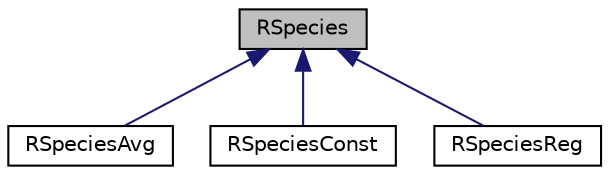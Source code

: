 digraph "RSpecies"
{
 // INTERACTIVE_SVG=YES
  edge [fontname="Helvetica",fontsize="10",labelfontname="Helvetica",labelfontsize="10"];
  node [fontname="Helvetica",fontsize="10",shape=record];
  Node0 [label="RSpecies",height=0.2,width=0.4,color="black", fillcolor="grey75", style="filled", fontcolor="black"];
  Node0 -> Node1 [dir="back",color="midnightblue",fontsize="10",style="solid",fontname="Helvetica"];
  Node1 [label="RSpeciesAvg",height=0.2,width=0.4,color="black", fillcolor="white", style="filled",URL="$classRSpeciesAvg.html",tooltip="An average RSpecies that tracks the average copy number over a number of events. "];
  Node0 -> Node2 [dir="back",color="midnightblue",fontsize="10",style="solid",fontname="Helvetica"];
  Node2 [label="RSpeciesConst",height=0.2,width=0.4,color="black", fillcolor="white", style="filled",URL="$classRSpeciesConst.html",tooltip="A constant RSpecies whose copy number does not change. "];
  Node0 -> Node3 [dir="back",color="midnightblue",fontsize="10",style="solid",fontname="Helvetica"];
  Node3 [label="RSpeciesReg",height=0.2,width=0.4,color="black", fillcolor="white", style="filled",URL="$classRSpeciesReg.html",tooltip="A RSpecies implementation that changes copy number regularly. "];
}
